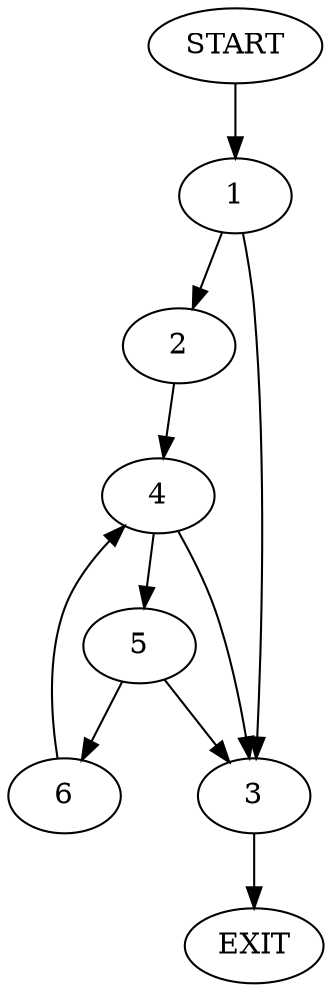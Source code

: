 digraph {
0 [label="START"]
7 [label="EXIT"]
0 -> 1
1 -> 2
1 -> 3
2 -> 4
3 -> 7
4 -> 3
4 -> 5
5 -> 6
5 -> 3
6 -> 4
}
